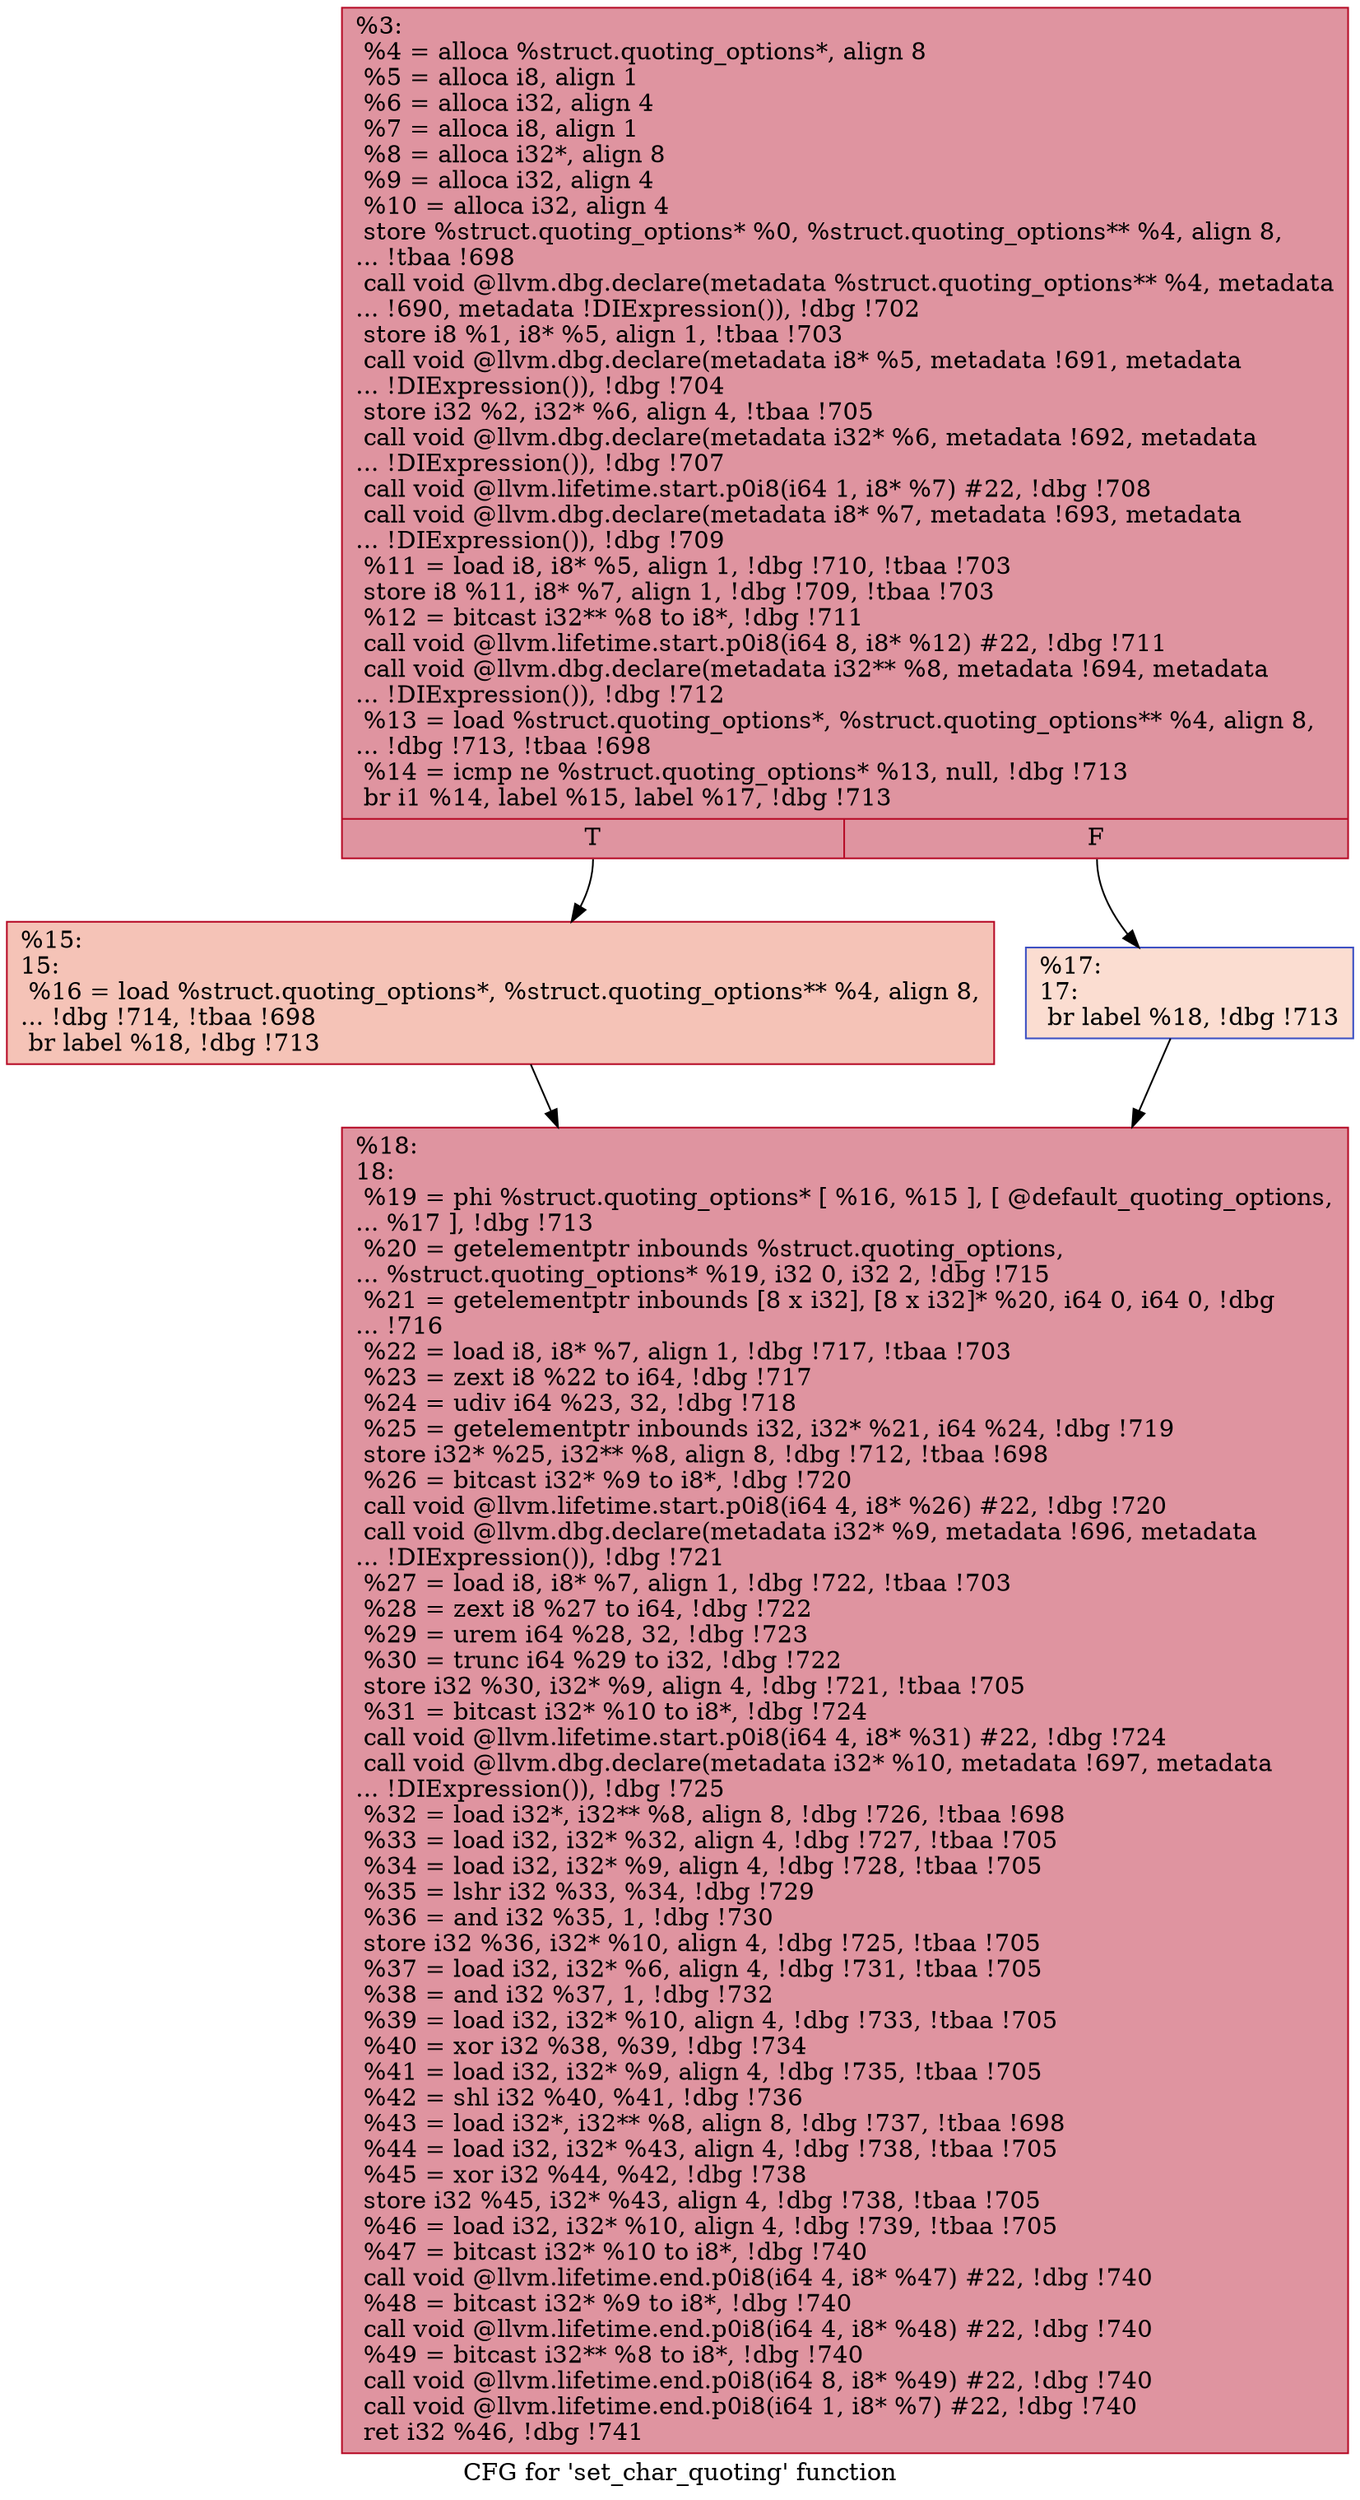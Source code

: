 digraph "CFG for 'set_char_quoting' function" {
	label="CFG for 'set_char_quoting' function";

	Node0x67a8f0 [shape=record,color="#b70d28ff", style=filled, fillcolor="#b70d2870",label="{%3:\l  %4 = alloca %struct.quoting_options*, align 8\l  %5 = alloca i8, align 1\l  %6 = alloca i32, align 4\l  %7 = alloca i8, align 1\l  %8 = alloca i32*, align 8\l  %9 = alloca i32, align 4\l  %10 = alloca i32, align 4\l  store %struct.quoting_options* %0, %struct.quoting_options** %4, align 8,\l... !tbaa !698\l  call void @llvm.dbg.declare(metadata %struct.quoting_options** %4, metadata\l... !690, metadata !DIExpression()), !dbg !702\l  store i8 %1, i8* %5, align 1, !tbaa !703\l  call void @llvm.dbg.declare(metadata i8* %5, metadata !691, metadata\l... !DIExpression()), !dbg !704\l  store i32 %2, i32* %6, align 4, !tbaa !705\l  call void @llvm.dbg.declare(metadata i32* %6, metadata !692, metadata\l... !DIExpression()), !dbg !707\l  call void @llvm.lifetime.start.p0i8(i64 1, i8* %7) #22, !dbg !708\l  call void @llvm.dbg.declare(metadata i8* %7, metadata !693, metadata\l... !DIExpression()), !dbg !709\l  %11 = load i8, i8* %5, align 1, !dbg !710, !tbaa !703\l  store i8 %11, i8* %7, align 1, !dbg !709, !tbaa !703\l  %12 = bitcast i32** %8 to i8*, !dbg !711\l  call void @llvm.lifetime.start.p0i8(i64 8, i8* %12) #22, !dbg !711\l  call void @llvm.dbg.declare(metadata i32** %8, metadata !694, metadata\l... !DIExpression()), !dbg !712\l  %13 = load %struct.quoting_options*, %struct.quoting_options** %4, align 8,\l... !dbg !713, !tbaa !698\l  %14 = icmp ne %struct.quoting_options* %13, null, !dbg !713\l  br i1 %14, label %15, label %17, !dbg !713\l|{<s0>T|<s1>F}}"];
	Node0x67a8f0:s0 -> Node0x67a940;
	Node0x67a8f0:s1 -> Node0x67a990;
	Node0x67a940 [shape=record,color="#b70d28ff", style=filled, fillcolor="#e8765c70",label="{%15:\l15:                                               \l  %16 = load %struct.quoting_options*, %struct.quoting_options** %4, align 8,\l... !dbg !714, !tbaa !698\l  br label %18, !dbg !713\l}"];
	Node0x67a940 -> Node0x67a9e0;
	Node0x67a990 [shape=record,color="#3d50c3ff", style=filled, fillcolor="#f7b39670",label="{%17:\l17:                                               \l  br label %18, !dbg !713\l}"];
	Node0x67a990 -> Node0x67a9e0;
	Node0x67a9e0 [shape=record,color="#b70d28ff", style=filled, fillcolor="#b70d2870",label="{%18:\l18:                                               \l  %19 = phi %struct.quoting_options* [ %16, %15 ], [ @default_quoting_options,\l... %17 ], !dbg !713\l  %20 = getelementptr inbounds %struct.quoting_options,\l... %struct.quoting_options* %19, i32 0, i32 2, !dbg !715\l  %21 = getelementptr inbounds [8 x i32], [8 x i32]* %20, i64 0, i64 0, !dbg\l... !716\l  %22 = load i8, i8* %7, align 1, !dbg !717, !tbaa !703\l  %23 = zext i8 %22 to i64, !dbg !717\l  %24 = udiv i64 %23, 32, !dbg !718\l  %25 = getelementptr inbounds i32, i32* %21, i64 %24, !dbg !719\l  store i32* %25, i32** %8, align 8, !dbg !712, !tbaa !698\l  %26 = bitcast i32* %9 to i8*, !dbg !720\l  call void @llvm.lifetime.start.p0i8(i64 4, i8* %26) #22, !dbg !720\l  call void @llvm.dbg.declare(metadata i32* %9, metadata !696, metadata\l... !DIExpression()), !dbg !721\l  %27 = load i8, i8* %7, align 1, !dbg !722, !tbaa !703\l  %28 = zext i8 %27 to i64, !dbg !722\l  %29 = urem i64 %28, 32, !dbg !723\l  %30 = trunc i64 %29 to i32, !dbg !722\l  store i32 %30, i32* %9, align 4, !dbg !721, !tbaa !705\l  %31 = bitcast i32* %10 to i8*, !dbg !724\l  call void @llvm.lifetime.start.p0i8(i64 4, i8* %31) #22, !dbg !724\l  call void @llvm.dbg.declare(metadata i32* %10, metadata !697, metadata\l... !DIExpression()), !dbg !725\l  %32 = load i32*, i32** %8, align 8, !dbg !726, !tbaa !698\l  %33 = load i32, i32* %32, align 4, !dbg !727, !tbaa !705\l  %34 = load i32, i32* %9, align 4, !dbg !728, !tbaa !705\l  %35 = lshr i32 %33, %34, !dbg !729\l  %36 = and i32 %35, 1, !dbg !730\l  store i32 %36, i32* %10, align 4, !dbg !725, !tbaa !705\l  %37 = load i32, i32* %6, align 4, !dbg !731, !tbaa !705\l  %38 = and i32 %37, 1, !dbg !732\l  %39 = load i32, i32* %10, align 4, !dbg !733, !tbaa !705\l  %40 = xor i32 %38, %39, !dbg !734\l  %41 = load i32, i32* %9, align 4, !dbg !735, !tbaa !705\l  %42 = shl i32 %40, %41, !dbg !736\l  %43 = load i32*, i32** %8, align 8, !dbg !737, !tbaa !698\l  %44 = load i32, i32* %43, align 4, !dbg !738, !tbaa !705\l  %45 = xor i32 %44, %42, !dbg !738\l  store i32 %45, i32* %43, align 4, !dbg !738, !tbaa !705\l  %46 = load i32, i32* %10, align 4, !dbg !739, !tbaa !705\l  %47 = bitcast i32* %10 to i8*, !dbg !740\l  call void @llvm.lifetime.end.p0i8(i64 4, i8* %47) #22, !dbg !740\l  %48 = bitcast i32* %9 to i8*, !dbg !740\l  call void @llvm.lifetime.end.p0i8(i64 4, i8* %48) #22, !dbg !740\l  %49 = bitcast i32** %8 to i8*, !dbg !740\l  call void @llvm.lifetime.end.p0i8(i64 8, i8* %49) #22, !dbg !740\l  call void @llvm.lifetime.end.p0i8(i64 1, i8* %7) #22, !dbg !740\l  ret i32 %46, !dbg !741\l}"];
}
